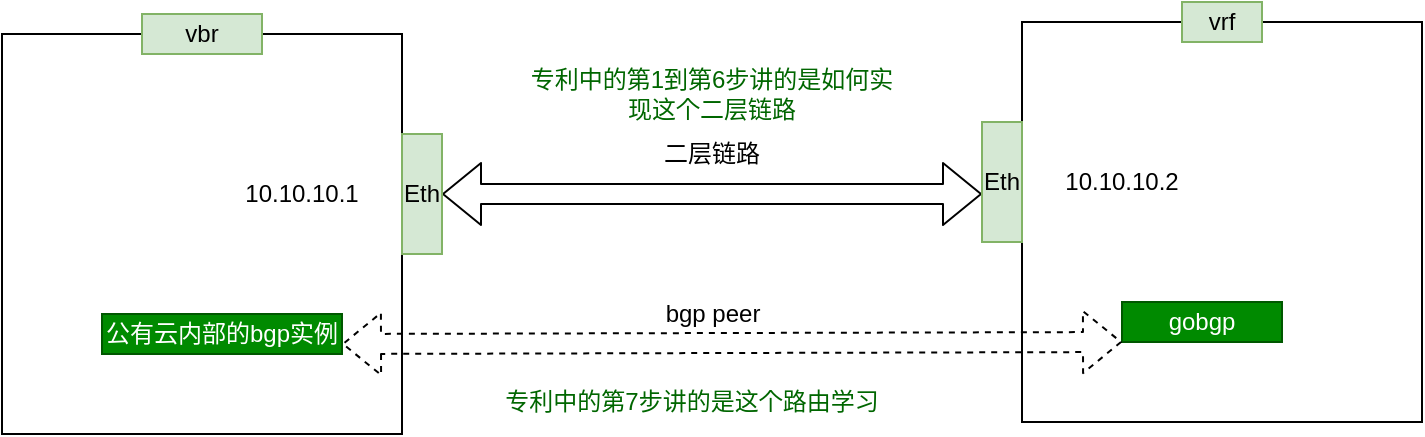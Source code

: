 <mxfile version="14.2.9" type="github">
  <diagram id="H515ATuenXz4DKZMNqhw" name="Page-1">
    <mxGraphModel dx="866" dy="709" grid="1" gridSize="10" guides="1" tooltips="1" connect="1" arrows="1" fold="1" page="1" pageScale="1" pageWidth="827" pageHeight="1169" math="0" shadow="0">
      <root>
        <mxCell id="0" />
        <mxCell id="1" parent="0" />
        <mxCell id="gJUjtrJpH0u9qO_PHgC_-8" value="" style="shape=flexArrow;endArrow=classic;startArrow=classic;html=1;" edge="1" parent="1">
          <mxGeometry width="50" height="50" relative="1" as="geometry">
            <mxPoint x="290" y="310" as="sourcePoint" />
            <mxPoint x="560" y="310" as="targetPoint" />
          </mxGeometry>
        </mxCell>
        <mxCell id="gJUjtrJpH0u9qO_PHgC_-9" value="" style="group" vertex="1" connectable="0" parent="1">
          <mxGeometry x="560" y="214" width="220" height="210" as="geometry" />
        </mxCell>
        <mxCell id="gJUjtrJpH0u9qO_PHgC_-3" value="" style="whiteSpace=wrap;html=1;aspect=fixed;" vertex="1" parent="gJUjtrJpH0u9qO_PHgC_-9">
          <mxGeometry x="20" y="10" width="200" height="200" as="geometry" />
        </mxCell>
        <mxCell id="gJUjtrJpH0u9qO_PHgC_-4" value="vrf" style="text;html=1;strokeColor=#82b366;fillColor=#d5e8d4;align=center;verticalAlign=middle;whiteSpace=wrap;rounded=0;" vertex="1" parent="gJUjtrJpH0u9qO_PHgC_-9">
          <mxGeometry x="100" width="40" height="20" as="geometry" />
        </mxCell>
        <mxCell id="gJUjtrJpH0u9qO_PHgC_-5" value="Eth" style="rounded=0;whiteSpace=wrap;html=1;fillColor=#d5e8d4;strokeColor=#82b366;" vertex="1" parent="gJUjtrJpH0u9qO_PHgC_-9">
          <mxGeometry y="60" width="20" height="60" as="geometry" />
        </mxCell>
        <mxCell id="gJUjtrJpH0u9qO_PHgC_-13" value="10.10.10.2" style="text;html=1;strokeColor=none;fillColor=none;align=center;verticalAlign=middle;whiteSpace=wrap;rounded=0;" vertex="1" parent="gJUjtrJpH0u9qO_PHgC_-9">
          <mxGeometry x="50" y="80" width="40" height="20" as="geometry" />
        </mxCell>
        <mxCell id="gJUjtrJpH0u9qO_PHgC_-14" value="gobgp" style="rounded=0;whiteSpace=wrap;html=1;fillColor=#008a00;strokeColor=#005700;fontColor=#ffffff;" vertex="1" parent="gJUjtrJpH0u9qO_PHgC_-9">
          <mxGeometry x="70" y="150" width="80" height="20" as="geometry" />
        </mxCell>
        <mxCell id="gJUjtrJpH0u9qO_PHgC_-10" value="" style="group" vertex="1" connectable="0" parent="1">
          <mxGeometry x="70" y="220" width="220" height="210" as="geometry" />
        </mxCell>
        <mxCell id="gJUjtrJpH0u9qO_PHgC_-1" value="" style="whiteSpace=wrap;html=1;aspect=fixed;" vertex="1" parent="gJUjtrJpH0u9qO_PHgC_-10">
          <mxGeometry y="10" width="200" height="200" as="geometry" />
        </mxCell>
        <mxCell id="gJUjtrJpH0u9qO_PHgC_-2" value="vbr" style="text;html=1;strokeColor=#82b366;fillColor=#d5e8d4;align=center;verticalAlign=middle;whiteSpace=wrap;rounded=0;" vertex="1" parent="gJUjtrJpH0u9qO_PHgC_-10">
          <mxGeometry x="70" width="60" height="20" as="geometry" />
        </mxCell>
        <mxCell id="gJUjtrJpH0u9qO_PHgC_-6" value="Eth" style="rounded=0;whiteSpace=wrap;html=1;fillColor=#d5e8d4;strokeColor=#82b366;" vertex="1" parent="gJUjtrJpH0u9qO_PHgC_-10">
          <mxGeometry x="200" y="60" width="20" height="60" as="geometry" />
        </mxCell>
        <mxCell id="gJUjtrJpH0u9qO_PHgC_-12" value="10.10.10.1" style="text;html=1;strokeColor=none;fillColor=none;align=center;verticalAlign=middle;whiteSpace=wrap;rounded=0;" vertex="1" parent="gJUjtrJpH0u9qO_PHgC_-10">
          <mxGeometry x="130" y="80" width="40" height="20" as="geometry" />
        </mxCell>
        <mxCell id="gJUjtrJpH0u9qO_PHgC_-17" value="公有云内部的bgp实例" style="rounded=0;whiteSpace=wrap;html=1;fillColor=#008a00;strokeColor=#005700;fontColor=#ffffff;" vertex="1" parent="gJUjtrJpH0u9qO_PHgC_-10">
          <mxGeometry x="50" y="150" width="120" height="20" as="geometry" />
        </mxCell>
        <mxCell id="gJUjtrJpH0u9qO_PHgC_-11" value="二层链路" style="text;html=1;strokeColor=none;fillColor=none;align=center;verticalAlign=middle;whiteSpace=wrap;rounded=0;" vertex="1" parent="1">
          <mxGeometry x="380" y="280" width="90" height="20" as="geometry" />
        </mxCell>
        <mxCell id="gJUjtrJpH0u9qO_PHgC_-15" value="" style="endArrow=classic;startArrow=classic;html=1;entryX=0;entryY=1;entryDx=0;entryDy=0;exitX=1;exitY=0.75;exitDx=0;exitDy=0;shape=flexArrow;dashed=1;" edge="1" parent="1" source="gJUjtrJpH0u9qO_PHgC_-17" target="gJUjtrJpH0u9qO_PHgC_-14">
          <mxGeometry width="50" height="50" relative="1" as="geometry">
            <mxPoint x="320" y="360" as="sourcePoint" />
            <mxPoint x="350" y="360" as="targetPoint" />
          </mxGeometry>
        </mxCell>
        <mxCell id="gJUjtrJpH0u9qO_PHgC_-16" value="bgp peer" style="text;html=1;strokeColor=none;fillColor=none;align=center;verticalAlign=middle;whiteSpace=wrap;rounded=0;" vertex="1" parent="1">
          <mxGeometry x="382.5" y="360" width="85" height="20" as="geometry" />
        </mxCell>
        <mxCell id="gJUjtrJpH0u9qO_PHgC_-20" value="&lt;span style=&quot;text-align: left&quot;&gt;专利中的第1到第6步讲的是如何实现这个二层链路&lt;/span&gt;" style="text;html=1;strokeColor=none;fillColor=none;align=center;verticalAlign=middle;whiteSpace=wrap;rounded=0;fontColor=#006600;" vertex="1" parent="1">
          <mxGeometry x="330" y="250" width="190" height="20" as="geometry" />
        </mxCell>
        <mxCell id="gJUjtrJpH0u9qO_PHgC_-21" value="&lt;span style=&quot;text-align: left&quot;&gt;专利中的第7步讲的是这个路由学习&lt;/span&gt;" style="text;html=1;strokeColor=none;fillColor=none;align=center;verticalAlign=middle;whiteSpace=wrap;rounded=0;fontColor=#006600;" vertex="1" parent="1">
          <mxGeometry x="320" y="404" width="190" height="20" as="geometry" />
        </mxCell>
      </root>
    </mxGraphModel>
  </diagram>
</mxfile>

